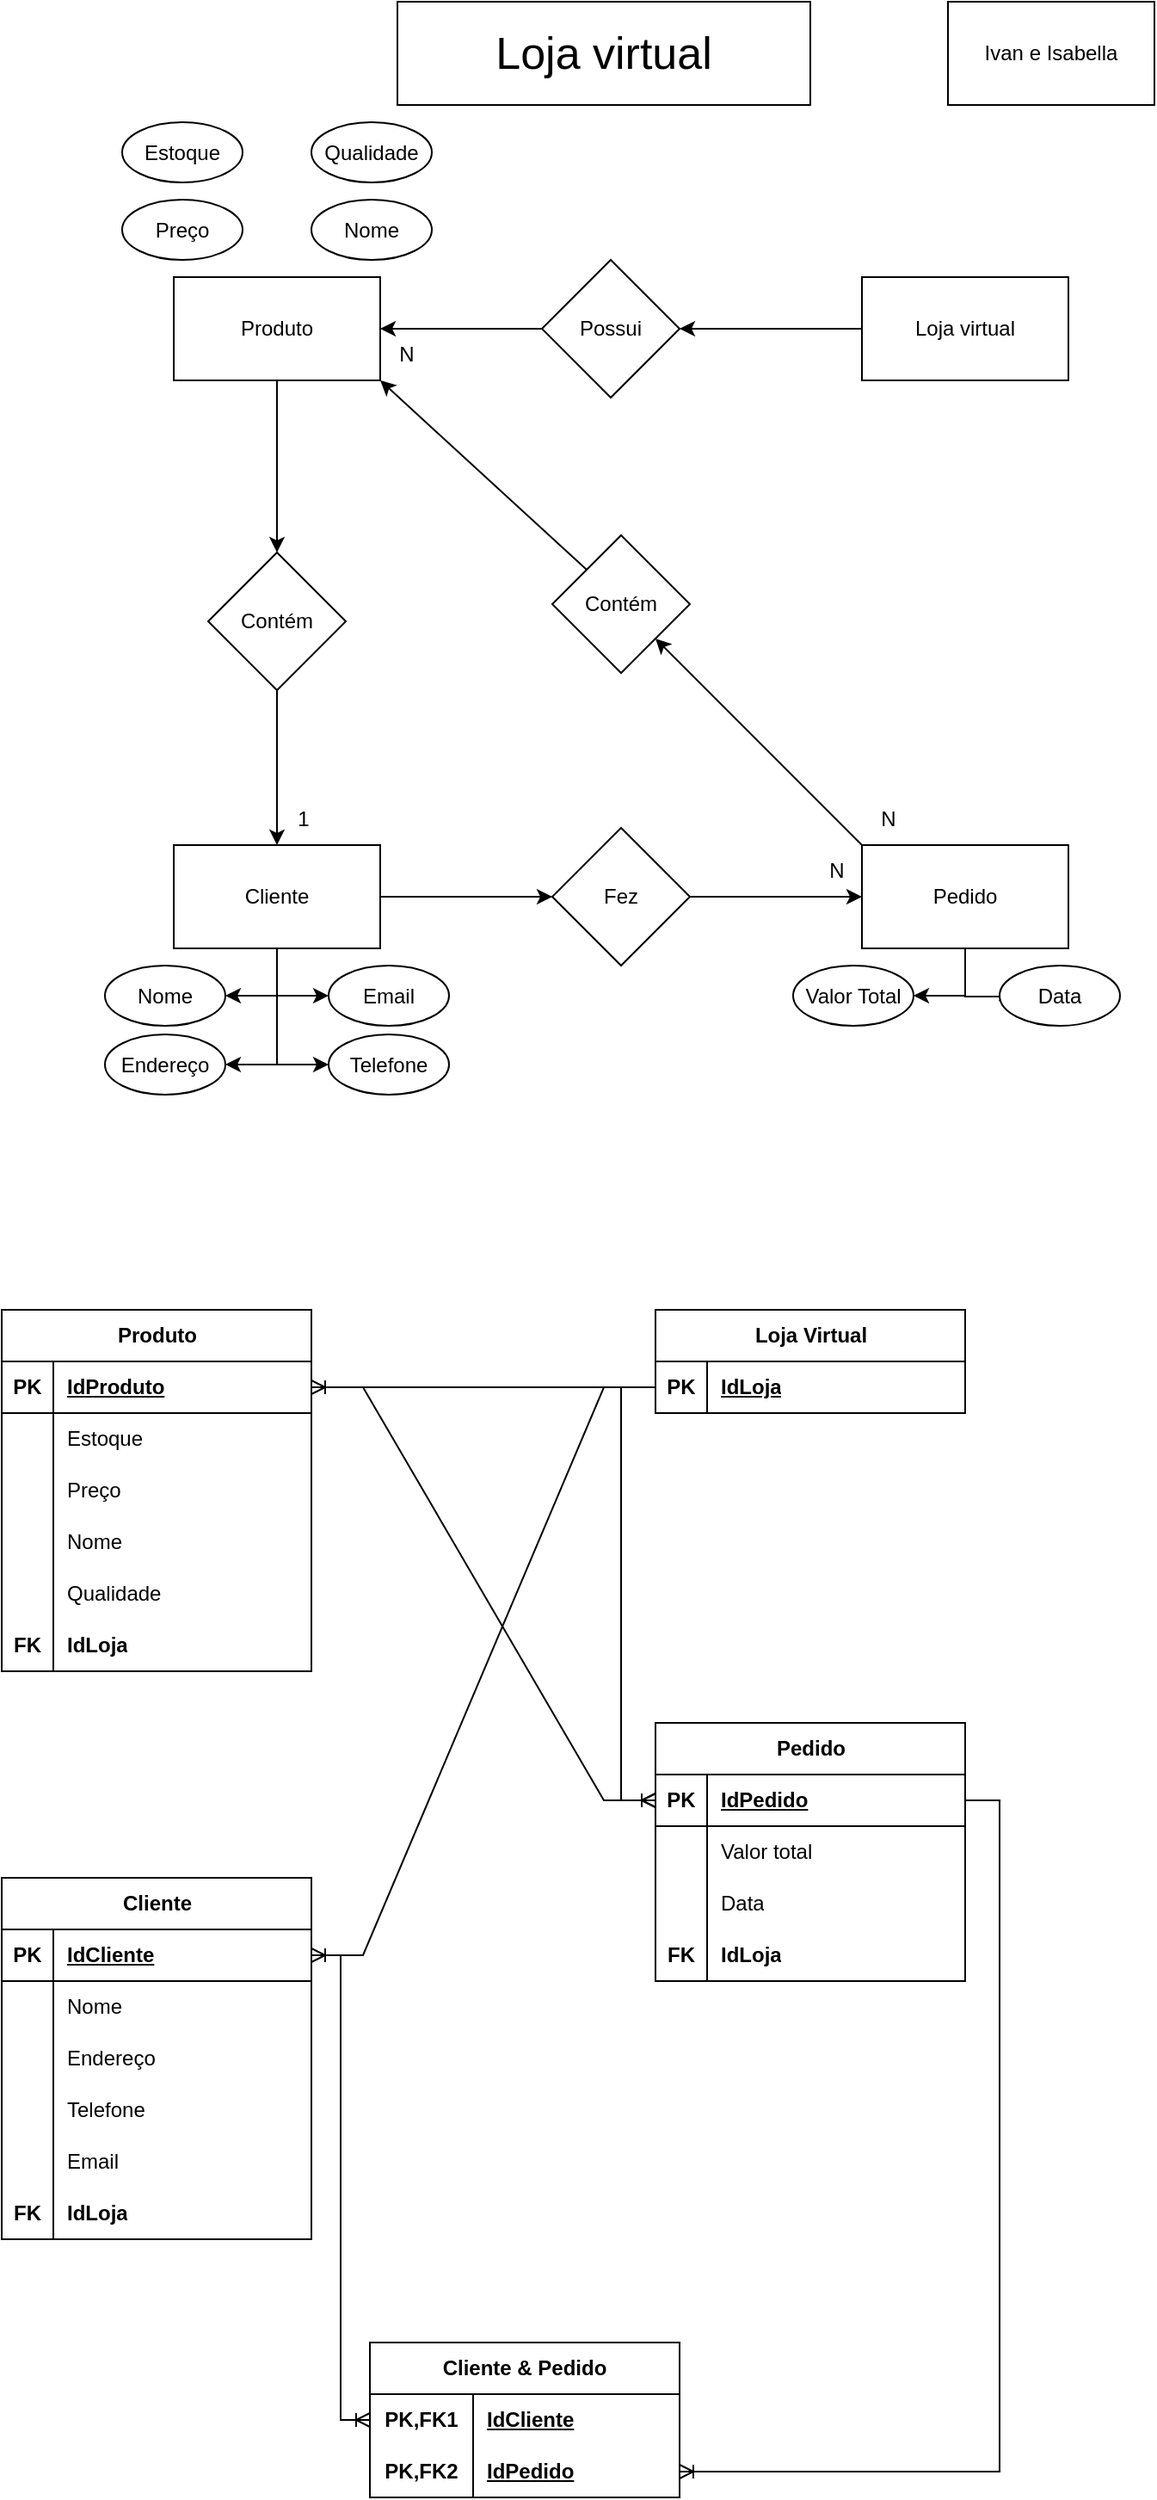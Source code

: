 <mxfile version="28.2.3">
  <diagram name="Página-1" id="80F1mjbRVfi6NtQHf9oh">
    <mxGraphModel grid="1" page="1" gridSize="10" guides="1" tooltips="1" connect="1" arrows="1" fold="1" pageScale="1" pageWidth="827" pageHeight="1169" math="0" shadow="0">
      <root>
        <mxCell id="0" />
        <mxCell id="1" parent="0" />
        <mxCell id="pJKNAjyX0Sz2Eu4VUAKs-16" value="&lt;font style=&quot;font-size: 26px;&quot;&gt;Loja virtual&lt;/font&gt;" style="rounded=0;whiteSpace=wrap;html=1;" vertex="1" parent="1">
          <mxGeometry x="290" width="240" height="60" as="geometry" />
        </mxCell>
        <mxCell id="pJKNAjyX0Sz2Eu4VUAKs-26" value="" style="edgeStyle=orthogonalEdgeStyle;rounded=0;orthogonalLoop=1;jettySize=auto;html=1;" edge="1" parent="1" source="pJKNAjyX0Sz2Eu4VUAKs-17" target="pJKNAjyX0Sz2Eu4VUAKs-25">
          <mxGeometry relative="1" as="geometry" />
        </mxCell>
        <mxCell id="pJKNAjyX0Sz2Eu4VUAKs-17" value="Produto" style="rounded=0;whiteSpace=wrap;html=1;" vertex="1" parent="1">
          <mxGeometry x="160" y="160" width="120" height="60" as="geometry" />
        </mxCell>
        <mxCell id="pJKNAjyX0Sz2Eu4VUAKs-22" value="" style="edgeStyle=orthogonalEdgeStyle;rounded=0;orthogonalLoop=1;jettySize=auto;html=1;" edge="1" parent="1" source="pJKNAjyX0Sz2Eu4VUAKs-21" target="pJKNAjyX0Sz2Eu4VUAKs-17">
          <mxGeometry relative="1" as="geometry" />
        </mxCell>
        <mxCell id="pJKNAjyX0Sz2Eu4VUAKs-21" value="Possui" style="rhombus;whiteSpace=wrap;html=1;" vertex="1" parent="1">
          <mxGeometry x="374" y="150" width="80" height="80" as="geometry" />
        </mxCell>
        <mxCell id="pJKNAjyX0Sz2Eu4VUAKs-24" value="" style="edgeStyle=orthogonalEdgeStyle;rounded=0;orthogonalLoop=1;jettySize=auto;html=1;" edge="1" parent="1" source="pJKNAjyX0Sz2Eu4VUAKs-23" target="pJKNAjyX0Sz2Eu4VUAKs-21">
          <mxGeometry relative="1" as="geometry" />
        </mxCell>
        <mxCell id="pJKNAjyX0Sz2Eu4VUAKs-23" value="Loja virtual" style="rounded=0;whiteSpace=wrap;html=1;" vertex="1" parent="1">
          <mxGeometry x="560" y="160" width="120" height="60" as="geometry" />
        </mxCell>
        <mxCell id="pJKNAjyX0Sz2Eu4VUAKs-28" value="" style="edgeStyle=orthogonalEdgeStyle;rounded=0;orthogonalLoop=1;jettySize=auto;html=1;" edge="1" parent="1" source="pJKNAjyX0Sz2Eu4VUAKs-25" target="pJKNAjyX0Sz2Eu4VUAKs-27">
          <mxGeometry relative="1" as="geometry" />
        </mxCell>
        <mxCell id="pJKNAjyX0Sz2Eu4VUAKs-25" value="Contém" style="rhombus;whiteSpace=wrap;html=1;rounded=0;" vertex="1" parent="1">
          <mxGeometry x="180" y="320" width="80" height="80" as="geometry" />
        </mxCell>
        <mxCell id="pJKNAjyX0Sz2Eu4VUAKs-30" value="" style="edgeStyle=orthogonalEdgeStyle;rounded=0;orthogonalLoop=1;jettySize=auto;html=1;" edge="1" parent="1" source="pJKNAjyX0Sz2Eu4VUAKs-27" target="pJKNAjyX0Sz2Eu4VUAKs-29">
          <mxGeometry relative="1" as="geometry" />
        </mxCell>
        <mxCell id="pJKNAjyX0Sz2Eu4VUAKs-43" style="edgeStyle=orthogonalEdgeStyle;rounded=0;orthogonalLoop=1;jettySize=auto;html=1;exitX=0.5;exitY=1;exitDx=0;exitDy=0;entryX=1;entryY=0.5;entryDx=0;entryDy=0;" edge="1" parent="1" source="pJKNAjyX0Sz2Eu4VUAKs-27" target="pJKNAjyX0Sz2Eu4VUAKs-37">
          <mxGeometry relative="1" as="geometry">
            <mxPoint x="219.857" y="590" as="targetPoint" />
          </mxGeometry>
        </mxCell>
        <mxCell id="pJKNAjyX0Sz2Eu4VUAKs-44" style="edgeStyle=orthogonalEdgeStyle;rounded=0;orthogonalLoop=1;jettySize=auto;html=1;exitX=0.5;exitY=1;exitDx=0;exitDy=0;entryX=0;entryY=0.5;entryDx=0;entryDy=0;" edge="1" parent="1" source="pJKNAjyX0Sz2Eu4VUAKs-27" target="pJKNAjyX0Sz2Eu4VUAKs-39">
          <mxGeometry relative="1" as="geometry" />
        </mxCell>
        <mxCell id="pJKNAjyX0Sz2Eu4VUAKs-45" style="edgeStyle=orthogonalEdgeStyle;rounded=0;orthogonalLoop=1;jettySize=auto;html=1;exitX=0.5;exitY=1;exitDx=0;exitDy=0;entryX=1;entryY=0.5;entryDx=0;entryDy=0;" edge="1" parent="1" source="pJKNAjyX0Sz2Eu4VUAKs-27" target="pJKNAjyX0Sz2Eu4VUAKs-38">
          <mxGeometry relative="1" as="geometry" />
        </mxCell>
        <mxCell id="pJKNAjyX0Sz2Eu4VUAKs-46" style="edgeStyle=orthogonalEdgeStyle;rounded=0;orthogonalLoop=1;jettySize=auto;html=1;exitX=0.5;exitY=1;exitDx=0;exitDy=0;entryX=0;entryY=0.5;entryDx=0;entryDy=0;" edge="1" parent="1" source="pJKNAjyX0Sz2Eu4VUAKs-27" target="pJKNAjyX0Sz2Eu4VUAKs-40">
          <mxGeometry relative="1" as="geometry" />
        </mxCell>
        <mxCell id="pJKNAjyX0Sz2Eu4VUAKs-27" value="Cliente" style="whiteSpace=wrap;html=1;rounded=0;" vertex="1" parent="1">
          <mxGeometry x="160" y="490" width="120" height="60" as="geometry" />
        </mxCell>
        <mxCell id="pJKNAjyX0Sz2Eu4VUAKs-32" value="" style="edgeStyle=orthogonalEdgeStyle;rounded=0;orthogonalLoop=1;jettySize=auto;html=1;" edge="1" parent="1" source="pJKNAjyX0Sz2Eu4VUAKs-29" target="pJKNAjyX0Sz2Eu4VUAKs-31">
          <mxGeometry relative="1" as="geometry" />
        </mxCell>
        <mxCell id="pJKNAjyX0Sz2Eu4VUAKs-29" value="Fez" style="rhombus;whiteSpace=wrap;html=1;rounded=0;" vertex="1" parent="1">
          <mxGeometry x="380" y="480" width="80" height="80" as="geometry" />
        </mxCell>
        <mxCell id="pJKNAjyX0Sz2Eu4VUAKs-54" style="edgeStyle=orthogonalEdgeStyle;rounded=0;orthogonalLoop=1;jettySize=auto;html=1;exitX=0.5;exitY=1;exitDx=0;exitDy=0;entryX=1;entryY=0.5;entryDx=0;entryDy=0;" edge="1" parent="1" source="pJKNAjyX0Sz2Eu4VUAKs-31" target="pJKNAjyX0Sz2Eu4VUAKs-53">
          <mxGeometry relative="1" as="geometry" />
        </mxCell>
        <mxCell id="pJKNAjyX0Sz2Eu4VUAKs-55" style="edgeStyle=orthogonalEdgeStyle;rounded=0;orthogonalLoop=1;jettySize=auto;html=1;exitX=0.5;exitY=1;exitDx=0;exitDy=0;entryX=-0.01;entryY=0.581;entryDx=0;entryDy=0;entryPerimeter=0;" edge="1" parent="1" source="pJKNAjyX0Sz2Eu4VUAKs-31" target="pJKNAjyX0Sz2Eu4VUAKs-52">
          <mxGeometry relative="1" as="geometry">
            <mxPoint x="620.2" y="590" as="targetPoint" />
            <Array as="points">
              <mxPoint x="620" y="578" />
              <mxPoint x="669" y="578" />
            </Array>
          </mxGeometry>
        </mxCell>
        <mxCell id="pJKNAjyX0Sz2Eu4VUAKs-31" value="Pedido" style="rounded=0;whiteSpace=wrap;html=1;" vertex="1" parent="1">
          <mxGeometry x="560" y="490" width="120" height="60" as="geometry" />
        </mxCell>
        <mxCell id="pJKNAjyX0Sz2Eu4VUAKs-33" value="Contém" style="rhombus;whiteSpace=wrap;html=1;" vertex="1" parent="1">
          <mxGeometry x="380" y="310" width="80" height="80" as="geometry" />
        </mxCell>
        <mxCell id="pJKNAjyX0Sz2Eu4VUAKs-35" value="" style="endArrow=classic;html=1;rounded=0;exitX=0;exitY=0;exitDx=0;exitDy=0;entryX=1;entryY=1;entryDx=0;entryDy=0;" edge="1" parent="1" source="pJKNAjyX0Sz2Eu4VUAKs-31" target="pJKNAjyX0Sz2Eu4VUAKs-33">
          <mxGeometry width="50" height="50" relative="1" as="geometry">
            <mxPoint x="620" y="460" as="sourcePoint" />
            <mxPoint x="560" y="400" as="targetPoint" />
            <Array as="points" />
          </mxGeometry>
        </mxCell>
        <mxCell id="pJKNAjyX0Sz2Eu4VUAKs-36" value="" style="endArrow=classic;html=1;rounded=0;exitX=0;exitY=0;exitDx=0;exitDy=0;entryX=1;entryY=1;entryDx=0;entryDy=0;" edge="1" parent="1" source="pJKNAjyX0Sz2Eu4VUAKs-33" target="pJKNAjyX0Sz2Eu4VUAKs-17">
          <mxGeometry width="50" height="50" relative="1" as="geometry">
            <mxPoint x="420" y="370" as="sourcePoint" />
            <mxPoint x="470" y="320" as="targetPoint" />
          </mxGeometry>
        </mxCell>
        <mxCell id="pJKNAjyX0Sz2Eu4VUAKs-37" value="Nome" style="ellipse;whiteSpace=wrap;html=1;" vertex="1" parent="1">
          <mxGeometry x="120" y="560" width="70" height="35" as="geometry" />
        </mxCell>
        <mxCell id="pJKNAjyX0Sz2Eu4VUAKs-38" value="Endereço" style="ellipse;whiteSpace=wrap;html=1;" vertex="1" parent="1">
          <mxGeometry x="120" y="600" width="70" height="35" as="geometry" />
        </mxCell>
        <mxCell id="pJKNAjyX0Sz2Eu4VUAKs-39" value="Email" style="ellipse;whiteSpace=wrap;html=1;" vertex="1" parent="1">
          <mxGeometry x="250" y="560" width="70" height="35" as="geometry" />
        </mxCell>
        <mxCell id="pJKNAjyX0Sz2Eu4VUAKs-40" value="Telefone" style="ellipse;whiteSpace=wrap;html=1;" vertex="1" parent="1">
          <mxGeometry x="250" y="600" width="70" height="35" as="geometry" />
        </mxCell>
        <mxCell id="pJKNAjyX0Sz2Eu4VUAKs-47" value="Preço" style="ellipse;whiteSpace=wrap;html=1;" vertex="1" parent="1">
          <mxGeometry x="130" y="115" width="70" height="35" as="geometry" />
        </mxCell>
        <mxCell id="pJKNAjyX0Sz2Eu4VUAKs-48" value="Estoque" style="ellipse;whiteSpace=wrap;html=1;" vertex="1" parent="1">
          <mxGeometry x="130" y="70" width="70" height="35" as="geometry" />
        </mxCell>
        <mxCell id="pJKNAjyX0Sz2Eu4VUAKs-49" value="Nome" style="ellipse;whiteSpace=wrap;html=1;" vertex="1" parent="1">
          <mxGeometry x="240" y="115" width="70" height="35" as="geometry" />
        </mxCell>
        <mxCell id="pJKNAjyX0Sz2Eu4VUAKs-50" value="Qualidade" style="ellipse;whiteSpace=wrap;html=1;" vertex="1" parent="1">
          <mxGeometry x="240" y="70" width="70" height="35" as="geometry" />
        </mxCell>
        <mxCell id="pJKNAjyX0Sz2Eu4VUAKs-52" value="Data" style="ellipse;whiteSpace=wrap;html=1;" vertex="1" parent="1">
          <mxGeometry x="640" y="560" width="70" height="35" as="geometry" />
        </mxCell>
        <mxCell id="pJKNAjyX0Sz2Eu4VUAKs-53" value="Valor Total" style="ellipse;whiteSpace=wrap;html=1;" vertex="1" parent="1">
          <mxGeometry x="520" y="560" width="70" height="35" as="geometry" />
        </mxCell>
        <mxCell id="pJKNAjyX0Sz2Eu4VUAKs-56" value="N" style="text;html=1;align=center;verticalAlign=middle;resizable=0;points=[];autosize=1;strokeColor=none;fillColor=none;" vertex="1" parent="1">
          <mxGeometry x="280" y="190" width="30" height="30" as="geometry" />
        </mxCell>
        <mxCell id="pJKNAjyX0Sz2Eu4VUAKs-57" value="1" style="text;html=1;align=center;verticalAlign=middle;resizable=0;points=[];autosize=1;strokeColor=none;fillColor=none;" vertex="1" parent="1">
          <mxGeometry x="220" y="460" width="30" height="30" as="geometry" />
        </mxCell>
        <mxCell id="pJKNAjyX0Sz2Eu4VUAKs-60" value="N" style="text;html=1;align=center;verticalAlign=middle;resizable=0;points=[];autosize=1;strokeColor=none;fillColor=none;" vertex="1" parent="1">
          <mxGeometry x="530" y="490" width="30" height="30" as="geometry" />
        </mxCell>
        <mxCell id="pJKNAjyX0Sz2Eu4VUAKs-62" value="N" style="text;html=1;align=center;verticalAlign=middle;resizable=0;points=[];autosize=1;strokeColor=none;fillColor=none;" vertex="1" parent="1">
          <mxGeometry x="560" y="460" width="30" height="30" as="geometry" />
        </mxCell>
        <mxCell id="OeA_8Sbt8u0UKpg7sjcB-1" value="Loja Virtual" style="shape=table;startSize=30;container=1;collapsible=1;childLayout=tableLayout;fixedRows=1;rowLines=0;fontStyle=1;align=center;resizeLast=1;html=1;" vertex="1" parent="1">
          <mxGeometry x="440" y="760" width="180" height="60" as="geometry" />
        </mxCell>
        <mxCell id="OeA_8Sbt8u0UKpg7sjcB-2" value="" style="shape=tableRow;horizontal=0;startSize=0;swimlaneHead=0;swimlaneBody=0;fillColor=none;collapsible=0;dropTarget=0;points=[[0,0.5],[1,0.5]];portConstraint=eastwest;top=0;left=0;right=0;bottom=1;" vertex="1" parent="OeA_8Sbt8u0UKpg7sjcB-1">
          <mxGeometry y="30" width="180" height="30" as="geometry" />
        </mxCell>
        <mxCell id="OeA_8Sbt8u0UKpg7sjcB-3" value="PK" style="shape=partialRectangle;connectable=0;fillColor=none;top=0;left=0;bottom=0;right=0;fontStyle=1;overflow=hidden;whiteSpace=wrap;html=1;" vertex="1" parent="OeA_8Sbt8u0UKpg7sjcB-2">
          <mxGeometry width="30" height="30" as="geometry">
            <mxRectangle width="30" height="30" as="alternateBounds" />
          </mxGeometry>
        </mxCell>
        <mxCell id="OeA_8Sbt8u0UKpg7sjcB-4" value="IdLoja" style="shape=partialRectangle;connectable=0;fillColor=none;top=0;left=0;bottom=0;right=0;align=left;spacingLeft=6;fontStyle=5;overflow=hidden;whiteSpace=wrap;html=1;" vertex="1" parent="OeA_8Sbt8u0UKpg7sjcB-2">
          <mxGeometry x="30" width="150" height="30" as="geometry">
            <mxRectangle width="150" height="30" as="alternateBounds" />
          </mxGeometry>
        </mxCell>
        <mxCell id="OeA_8Sbt8u0UKpg7sjcB-14" value="Produto" style="shape=table;startSize=30;container=1;collapsible=1;childLayout=tableLayout;fixedRows=1;rowLines=0;fontStyle=1;align=center;resizeLast=1;html=1;" vertex="1" parent="1">
          <mxGeometry x="60" y="760" width="180" height="210" as="geometry" />
        </mxCell>
        <mxCell id="OeA_8Sbt8u0UKpg7sjcB-15" value="" style="shape=tableRow;horizontal=0;startSize=0;swimlaneHead=0;swimlaneBody=0;fillColor=none;collapsible=0;dropTarget=0;points=[[0,0.5],[1,0.5]];portConstraint=eastwest;top=0;left=0;right=0;bottom=1;" vertex="1" parent="OeA_8Sbt8u0UKpg7sjcB-14">
          <mxGeometry y="30" width="180" height="30" as="geometry" />
        </mxCell>
        <mxCell id="OeA_8Sbt8u0UKpg7sjcB-16" value="PK" style="shape=partialRectangle;connectable=0;fillColor=none;top=0;left=0;bottom=0;right=0;fontStyle=1;overflow=hidden;whiteSpace=wrap;html=1;" vertex="1" parent="OeA_8Sbt8u0UKpg7sjcB-15">
          <mxGeometry width="30" height="30" as="geometry">
            <mxRectangle width="30" height="30" as="alternateBounds" />
          </mxGeometry>
        </mxCell>
        <mxCell id="OeA_8Sbt8u0UKpg7sjcB-17" value="IdProduto" style="shape=partialRectangle;connectable=0;fillColor=none;top=0;left=0;bottom=0;right=0;align=left;spacingLeft=6;fontStyle=5;overflow=hidden;whiteSpace=wrap;html=1;" vertex="1" parent="OeA_8Sbt8u0UKpg7sjcB-15">
          <mxGeometry x="30" width="150" height="30" as="geometry">
            <mxRectangle width="150" height="30" as="alternateBounds" />
          </mxGeometry>
        </mxCell>
        <mxCell id="OeA_8Sbt8u0UKpg7sjcB-18" value="" style="shape=tableRow;horizontal=0;startSize=0;swimlaneHead=0;swimlaneBody=0;fillColor=none;collapsible=0;dropTarget=0;points=[[0,0.5],[1,0.5]];portConstraint=eastwest;top=0;left=0;right=0;bottom=0;" vertex="1" parent="OeA_8Sbt8u0UKpg7sjcB-14">
          <mxGeometry y="60" width="180" height="30" as="geometry" />
        </mxCell>
        <mxCell id="OeA_8Sbt8u0UKpg7sjcB-19" value="" style="shape=partialRectangle;connectable=0;fillColor=none;top=0;left=0;bottom=0;right=0;editable=1;overflow=hidden;whiteSpace=wrap;html=1;" vertex="1" parent="OeA_8Sbt8u0UKpg7sjcB-18">
          <mxGeometry width="30" height="30" as="geometry">
            <mxRectangle width="30" height="30" as="alternateBounds" />
          </mxGeometry>
        </mxCell>
        <mxCell id="OeA_8Sbt8u0UKpg7sjcB-20" value="Estoque" style="shape=partialRectangle;connectable=0;fillColor=none;top=0;left=0;bottom=0;right=0;align=left;spacingLeft=6;overflow=hidden;whiteSpace=wrap;html=1;" vertex="1" parent="OeA_8Sbt8u0UKpg7sjcB-18">
          <mxGeometry x="30" width="150" height="30" as="geometry">
            <mxRectangle width="150" height="30" as="alternateBounds" />
          </mxGeometry>
        </mxCell>
        <mxCell id="OeA_8Sbt8u0UKpg7sjcB-21" value="" style="shape=tableRow;horizontal=0;startSize=0;swimlaneHead=0;swimlaneBody=0;fillColor=none;collapsible=0;dropTarget=0;points=[[0,0.5],[1,0.5]];portConstraint=eastwest;top=0;left=0;right=0;bottom=0;" vertex="1" parent="OeA_8Sbt8u0UKpg7sjcB-14">
          <mxGeometry y="90" width="180" height="30" as="geometry" />
        </mxCell>
        <mxCell id="OeA_8Sbt8u0UKpg7sjcB-22" value="" style="shape=partialRectangle;connectable=0;fillColor=none;top=0;left=0;bottom=0;right=0;editable=1;overflow=hidden;whiteSpace=wrap;html=1;" vertex="1" parent="OeA_8Sbt8u0UKpg7sjcB-21">
          <mxGeometry width="30" height="30" as="geometry">
            <mxRectangle width="30" height="30" as="alternateBounds" />
          </mxGeometry>
        </mxCell>
        <mxCell id="OeA_8Sbt8u0UKpg7sjcB-23" value="Preço" style="shape=partialRectangle;connectable=0;fillColor=none;top=0;left=0;bottom=0;right=0;align=left;spacingLeft=6;overflow=hidden;whiteSpace=wrap;html=1;" vertex="1" parent="OeA_8Sbt8u0UKpg7sjcB-21">
          <mxGeometry x="30" width="150" height="30" as="geometry">
            <mxRectangle width="150" height="30" as="alternateBounds" />
          </mxGeometry>
        </mxCell>
        <mxCell id="OeA_8Sbt8u0UKpg7sjcB-24" value="" style="shape=tableRow;horizontal=0;startSize=0;swimlaneHead=0;swimlaneBody=0;fillColor=none;collapsible=0;dropTarget=0;points=[[0,0.5],[1,0.5]];portConstraint=eastwest;top=0;left=0;right=0;bottom=0;" vertex="1" parent="OeA_8Sbt8u0UKpg7sjcB-14">
          <mxGeometry y="120" width="180" height="30" as="geometry" />
        </mxCell>
        <mxCell id="OeA_8Sbt8u0UKpg7sjcB-25" value="" style="shape=partialRectangle;connectable=0;fillColor=none;top=0;left=0;bottom=0;right=0;editable=1;overflow=hidden;whiteSpace=wrap;html=1;" vertex="1" parent="OeA_8Sbt8u0UKpg7sjcB-24">
          <mxGeometry width="30" height="30" as="geometry">
            <mxRectangle width="30" height="30" as="alternateBounds" />
          </mxGeometry>
        </mxCell>
        <mxCell id="OeA_8Sbt8u0UKpg7sjcB-26" value="Nome" style="shape=partialRectangle;connectable=0;fillColor=none;top=0;left=0;bottom=0;right=0;align=left;spacingLeft=6;overflow=hidden;whiteSpace=wrap;html=1;" vertex="1" parent="OeA_8Sbt8u0UKpg7sjcB-24">
          <mxGeometry x="30" width="150" height="30" as="geometry">
            <mxRectangle width="150" height="30" as="alternateBounds" />
          </mxGeometry>
        </mxCell>
        <mxCell id="OeA_8Sbt8u0UKpg7sjcB-27" value="" style="shape=tableRow;horizontal=0;startSize=0;swimlaneHead=0;swimlaneBody=0;fillColor=none;collapsible=0;dropTarget=0;points=[[0,0.5],[1,0.5]];portConstraint=eastwest;top=0;left=0;right=0;bottom=0;" vertex="1" parent="OeA_8Sbt8u0UKpg7sjcB-14">
          <mxGeometry y="150" width="180" height="30" as="geometry" />
        </mxCell>
        <mxCell id="OeA_8Sbt8u0UKpg7sjcB-28" value="" style="shape=partialRectangle;connectable=0;fillColor=none;top=0;left=0;bottom=0;right=0;editable=1;overflow=hidden;whiteSpace=wrap;html=1;" vertex="1" parent="OeA_8Sbt8u0UKpg7sjcB-27">
          <mxGeometry width="30" height="30" as="geometry">
            <mxRectangle width="30" height="30" as="alternateBounds" />
          </mxGeometry>
        </mxCell>
        <mxCell id="OeA_8Sbt8u0UKpg7sjcB-29" value="Qualidade" style="shape=partialRectangle;connectable=0;fillColor=none;top=0;left=0;bottom=0;right=0;align=left;spacingLeft=6;overflow=hidden;whiteSpace=wrap;html=1;" vertex="1" parent="OeA_8Sbt8u0UKpg7sjcB-27">
          <mxGeometry x="30" width="150" height="30" as="geometry">
            <mxRectangle width="150" height="30" as="alternateBounds" />
          </mxGeometry>
        </mxCell>
        <mxCell id="OeA_8Sbt8u0UKpg7sjcB-30" value="" style="shape=tableRow;horizontal=0;startSize=0;swimlaneHead=0;swimlaneBody=0;fillColor=none;collapsible=0;dropTarget=0;points=[[0,0.5],[1,0.5]];portConstraint=eastwest;top=0;left=0;right=0;bottom=0;" vertex="1" parent="OeA_8Sbt8u0UKpg7sjcB-14">
          <mxGeometry y="180" width="180" height="30" as="geometry" />
        </mxCell>
        <mxCell id="OeA_8Sbt8u0UKpg7sjcB-31" value="&lt;b&gt;FK&lt;/b&gt;" style="shape=partialRectangle;connectable=0;fillColor=none;top=0;left=0;bottom=0;right=0;editable=1;overflow=hidden;whiteSpace=wrap;html=1;" vertex="1" parent="OeA_8Sbt8u0UKpg7sjcB-30">
          <mxGeometry width="30" height="30" as="geometry">
            <mxRectangle width="30" height="30" as="alternateBounds" />
          </mxGeometry>
        </mxCell>
        <mxCell id="OeA_8Sbt8u0UKpg7sjcB-32" value="&lt;b&gt;IdLoja&lt;/b&gt;" style="shape=partialRectangle;connectable=0;fillColor=none;top=0;left=0;bottom=0;right=0;align=left;spacingLeft=6;overflow=hidden;whiteSpace=wrap;html=1;" vertex="1" parent="OeA_8Sbt8u0UKpg7sjcB-30">
          <mxGeometry x="30" width="150" height="30" as="geometry">
            <mxRectangle width="150" height="30" as="alternateBounds" />
          </mxGeometry>
        </mxCell>
        <mxCell id="OeA_8Sbt8u0UKpg7sjcB-33" value="Cliente" style="shape=table;startSize=30;container=1;collapsible=1;childLayout=tableLayout;fixedRows=1;rowLines=0;fontStyle=1;align=center;resizeLast=1;html=1;" vertex="1" parent="1">
          <mxGeometry x="60" y="1090" width="180" height="210" as="geometry" />
        </mxCell>
        <mxCell id="OeA_8Sbt8u0UKpg7sjcB-34" value="" style="shape=tableRow;horizontal=0;startSize=0;swimlaneHead=0;swimlaneBody=0;fillColor=none;collapsible=0;dropTarget=0;points=[[0,0.5],[1,0.5]];portConstraint=eastwest;top=0;left=0;right=0;bottom=1;" vertex="1" parent="OeA_8Sbt8u0UKpg7sjcB-33">
          <mxGeometry y="30" width="180" height="30" as="geometry" />
        </mxCell>
        <mxCell id="OeA_8Sbt8u0UKpg7sjcB-35" value="PK" style="shape=partialRectangle;connectable=0;fillColor=none;top=0;left=0;bottom=0;right=0;fontStyle=1;overflow=hidden;whiteSpace=wrap;html=1;" vertex="1" parent="OeA_8Sbt8u0UKpg7sjcB-34">
          <mxGeometry width="30" height="30" as="geometry">
            <mxRectangle width="30" height="30" as="alternateBounds" />
          </mxGeometry>
        </mxCell>
        <mxCell id="OeA_8Sbt8u0UKpg7sjcB-36" value="IdCliente" style="shape=partialRectangle;connectable=0;fillColor=none;top=0;left=0;bottom=0;right=0;align=left;spacingLeft=6;fontStyle=5;overflow=hidden;whiteSpace=wrap;html=1;" vertex="1" parent="OeA_8Sbt8u0UKpg7sjcB-34">
          <mxGeometry x="30" width="150" height="30" as="geometry">
            <mxRectangle width="150" height="30" as="alternateBounds" />
          </mxGeometry>
        </mxCell>
        <mxCell id="OeA_8Sbt8u0UKpg7sjcB-37" value="" style="shape=tableRow;horizontal=0;startSize=0;swimlaneHead=0;swimlaneBody=0;fillColor=none;collapsible=0;dropTarget=0;points=[[0,0.5],[1,0.5]];portConstraint=eastwest;top=0;left=0;right=0;bottom=0;" vertex="1" parent="OeA_8Sbt8u0UKpg7sjcB-33">
          <mxGeometry y="60" width="180" height="30" as="geometry" />
        </mxCell>
        <mxCell id="OeA_8Sbt8u0UKpg7sjcB-38" value="" style="shape=partialRectangle;connectable=0;fillColor=none;top=0;left=0;bottom=0;right=0;editable=1;overflow=hidden;whiteSpace=wrap;html=1;" vertex="1" parent="OeA_8Sbt8u0UKpg7sjcB-37">
          <mxGeometry width="30" height="30" as="geometry">
            <mxRectangle width="30" height="30" as="alternateBounds" />
          </mxGeometry>
        </mxCell>
        <mxCell id="OeA_8Sbt8u0UKpg7sjcB-39" value="Nome" style="shape=partialRectangle;connectable=0;fillColor=none;top=0;left=0;bottom=0;right=0;align=left;spacingLeft=6;overflow=hidden;whiteSpace=wrap;html=1;" vertex="1" parent="OeA_8Sbt8u0UKpg7sjcB-37">
          <mxGeometry x="30" width="150" height="30" as="geometry">
            <mxRectangle width="150" height="30" as="alternateBounds" />
          </mxGeometry>
        </mxCell>
        <mxCell id="OeA_8Sbt8u0UKpg7sjcB-40" value="" style="shape=tableRow;horizontal=0;startSize=0;swimlaneHead=0;swimlaneBody=0;fillColor=none;collapsible=0;dropTarget=0;points=[[0,0.5],[1,0.5]];portConstraint=eastwest;top=0;left=0;right=0;bottom=0;" vertex="1" parent="OeA_8Sbt8u0UKpg7sjcB-33">
          <mxGeometry y="90" width="180" height="30" as="geometry" />
        </mxCell>
        <mxCell id="OeA_8Sbt8u0UKpg7sjcB-41" value="" style="shape=partialRectangle;connectable=0;fillColor=none;top=0;left=0;bottom=0;right=0;editable=1;overflow=hidden;whiteSpace=wrap;html=1;" vertex="1" parent="OeA_8Sbt8u0UKpg7sjcB-40">
          <mxGeometry width="30" height="30" as="geometry">
            <mxRectangle width="30" height="30" as="alternateBounds" />
          </mxGeometry>
        </mxCell>
        <mxCell id="OeA_8Sbt8u0UKpg7sjcB-42" value="Endereço" style="shape=partialRectangle;connectable=0;fillColor=none;top=0;left=0;bottom=0;right=0;align=left;spacingLeft=6;overflow=hidden;whiteSpace=wrap;html=1;" vertex="1" parent="OeA_8Sbt8u0UKpg7sjcB-40">
          <mxGeometry x="30" width="150" height="30" as="geometry">
            <mxRectangle width="150" height="30" as="alternateBounds" />
          </mxGeometry>
        </mxCell>
        <mxCell id="OeA_8Sbt8u0UKpg7sjcB-43" value="" style="shape=tableRow;horizontal=0;startSize=0;swimlaneHead=0;swimlaneBody=0;fillColor=none;collapsible=0;dropTarget=0;points=[[0,0.5],[1,0.5]];portConstraint=eastwest;top=0;left=0;right=0;bottom=0;" vertex="1" parent="OeA_8Sbt8u0UKpg7sjcB-33">
          <mxGeometry y="120" width="180" height="30" as="geometry" />
        </mxCell>
        <mxCell id="OeA_8Sbt8u0UKpg7sjcB-44" value="" style="shape=partialRectangle;connectable=0;fillColor=none;top=0;left=0;bottom=0;right=0;editable=1;overflow=hidden;whiteSpace=wrap;html=1;" vertex="1" parent="OeA_8Sbt8u0UKpg7sjcB-43">
          <mxGeometry width="30" height="30" as="geometry">
            <mxRectangle width="30" height="30" as="alternateBounds" />
          </mxGeometry>
        </mxCell>
        <mxCell id="OeA_8Sbt8u0UKpg7sjcB-45" value="Telefone" style="shape=partialRectangle;connectable=0;fillColor=none;top=0;left=0;bottom=0;right=0;align=left;spacingLeft=6;overflow=hidden;whiteSpace=wrap;html=1;" vertex="1" parent="OeA_8Sbt8u0UKpg7sjcB-43">
          <mxGeometry x="30" width="150" height="30" as="geometry">
            <mxRectangle width="150" height="30" as="alternateBounds" />
          </mxGeometry>
        </mxCell>
        <mxCell id="OeA_8Sbt8u0UKpg7sjcB-46" value="" style="shape=tableRow;horizontal=0;startSize=0;swimlaneHead=0;swimlaneBody=0;fillColor=none;collapsible=0;dropTarget=0;points=[[0,0.5],[1,0.5]];portConstraint=eastwest;top=0;left=0;right=0;bottom=0;" vertex="1" parent="OeA_8Sbt8u0UKpg7sjcB-33">
          <mxGeometry y="150" width="180" height="30" as="geometry" />
        </mxCell>
        <mxCell id="OeA_8Sbt8u0UKpg7sjcB-47" value="" style="shape=partialRectangle;connectable=0;fillColor=none;top=0;left=0;bottom=0;right=0;editable=1;overflow=hidden;whiteSpace=wrap;html=1;" vertex="1" parent="OeA_8Sbt8u0UKpg7sjcB-46">
          <mxGeometry width="30" height="30" as="geometry">
            <mxRectangle width="30" height="30" as="alternateBounds" />
          </mxGeometry>
        </mxCell>
        <mxCell id="OeA_8Sbt8u0UKpg7sjcB-48" value="Email" style="shape=partialRectangle;connectable=0;fillColor=none;top=0;left=0;bottom=0;right=0;align=left;spacingLeft=6;overflow=hidden;whiteSpace=wrap;html=1;" vertex="1" parent="OeA_8Sbt8u0UKpg7sjcB-46">
          <mxGeometry x="30" width="150" height="30" as="geometry">
            <mxRectangle width="150" height="30" as="alternateBounds" />
          </mxGeometry>
        </mxCell>
        <mxCell id="OeA_8Sbt8u0UKpg7sjcB-49" value="" style="shape=tableRow;horizontal=0;startSize=0;swimlaneHead=0;swimlaneBody=0;fillColor=none;collapsible=0;dropTarget=0;points=[[0,0.5],[1,0.5]];portConstraint=eastwest;top=0;left=0;right=0;bottom=0;" vertex="1" parent="OeA_8Sbt8u0UKpg7sjcB-33">
          <mxGeometry y="180" width="180" height="30" as="geometry" />
        </mxCell>
        <mxCell id="OeA_8Sbt8u0UKpg7sjcB-50" value="&lt;b&gt;FK&lt;/b&gt;" style="shape=partialRectangle;connectable=0;fillColor=none;top=0;left=0;bottom=0;right=0;editable=1;overflow=hidden;whiteSpace=wrap;html=1;" vertex="1" parent="OeA_8Sbt8u0UKpg7sjcB-49">
          <mxGeometry width="30" height="30" as="geometry">
            <mxRectangle width="30" height="30" as="alternateBounds" />
          </mxGeometry>
        </mxCell>
        <mxCell id="OeA_8Sbt8u0UKpg7sjcB-51" value="&lt;b&gt;IdLoja&lt;/b&gt;" style="shape=partialRectangle;connectable=0;fillColor=none;top=0;left=0;bottom=0;right=0;align=left;spacingLeft=6;overflow=hidden;whiteSpace=wrap;html=1;" vertex="1" parent="OeA_8Sbt8u0UKpg7sjcB-49">
          <mxGeometry x="30" width="150" height="30" as="geometry">
            <mxRectangle width="150" height="30" as="alternateBounds" />
          </mxGeometry>
        </mxCell>
        <mxCell id="OeA_8Sbt8u0UKpg7sjcB-65" value="Pedido" style="shape=table;startSize=30;container=1;collapsible=1;childLayout=tableLayout;fixedRows=1;rowLines=0;fontStyle=1;align=center;resizeLast=1;html=1;" vertex="1" parent="1">
          <mxGeometry x="440" y="1000" width="180" height="150" as="geometry" />
        </mxCell>
        <mxCell id="OeA_8Sbt8u0UKpg7sjcB-66" value="" style="shape=tableRow;horizontal=0;startSize=0;swimlaneHead=0;swimlaneBody=0;fillColor=none;collapsible=0;dropTarget=0;points=[[0,0.5],[1,0.5]];portConstraint=eastwest;top=0;left=0;right=0;bottom=1;" vertex="1" parent="OeA_8Sbt8u0UKpg7sjcB-65">
          <mxGeometry y="30" width="180" height="30" as="geometry" />
        </mxCell>
        <mxCell id="OeA_8Sbt8u0UKpg7sjcB-67" value="PK" style="shape=partialRectangle;connectable=0;fillColor=none;top=0;left=0;bottom=0;right=0;fontStyle=1;overflow=hidden;whiteSpace=wrap;html=1;" vertex="1" parent="OeA_8Sbt8u0UKpg7sjcB-66">
          <mxGeometry width="30" height="30" as="geometry">
            <mxRectangle width="30" height="30" as="alternateBounds" />
          </mxGeometry>
        </mxCell>
        <mxCell id="OeA_8Sbt8u0UKpg7sjcB-68" value="IdPedido" style="shape=partialRectangle;connectable=0;fillColor=none;top=0;left=0;bottom=0;right=0;align=left;spacingLeft=6;fontStyle=5;overflow=hidden;whiteSpace=wrap;html=1;" vertex="1" parent="OeA_8Sbt8u0UKpg7sjcB-66">
          <mxGeometry x="30" width="150" height="30" as="geometry">
            <mxRectangle width="150" height="30" as="alternateBounds" />
          </mxGeometry>
        </mxCell>
        <mxCell id="OeA_8Sbt8u0UKpg7sjcB-69" value="" style="shape=tableRow;horizontal=0;startSize=0;swimlaneHead=0;swimlaneBody=0;fillColor=none;collapsible=0;dropTarget=0;points=[[0,0.5],[1,0.5]];portConstraint=eastwest;top=0;left=0;right=0;bottom=0;" vertex="1" parent="OeA_8Sbt8u0UKpg7sjcB-65">
          <mxGeometry y="60" width="180" height="30" as="geometry" />
        </mxCell>
        <mxCell id="OeA_8Sbt8u0UKpg7sjcB-70" value="" style="shape=partialRectangle;connectable=0;fillColor=none;top=0;left=0;bottom=0;right=0;editable=1;overflow=hidden;whiteSpace=wrap;html=1;" vertex="1" parent="OeA_8Sbt8u0UKpg7sjcB-69">
          <mxGeometry width="30" height="30" as="geometry">
            <mxRectangle width="30" height="30" as="alternateBounds" />
          </mxGeometry>
        </mxCell>
        <mxCell id="OeA_8Sbt8u0UKpg7sjcB-71" value="Valor total" style="shape=partialRectangle;connectable=0;fillColor=none;top=0;left=0;bottom=0;right=0;align=left;spacingLeft=6;overflow=hidden;whiteSpace=wrap;html=1;" vertex="1" parent="OeA_8Sbt8u0UKpg7sjcB-69">
          <mxGeometry x="30" width="150" height="30" as="geometry">
            <mxRectangle width="150" height="30" as="alternateBounds" />
          </mxGeometry>
        </mxCell>
        <mxCell id="OeA_8Sbt8u0UKpg7sjcB-72" value="" style="shape=tableRow;horizontal=0;startSize=0;swimlaneHead=0;swimlaneBody=0;fillColor=none;collapsible=0;dropTarget=0;points=[[0,0.5],[1,0.5]];portConstraint=eastwest;top=0;left=0;right=0;bottom=0;" vertex="1" parent="OeA_8Sbt8u0UKpg7sjcB-65">
          <mxGeometry y="90" width="180" height="30" as="geometry" />
        </mxCell>
        <mxCell id="OeA_8Sbt8u0UKpg7sjcB-73" value="" style="shape=partialRectangle;connectable=0;fillColor=none;top=0;left=0;bottom=0;right=0;editable=1;overflow=hidden;whiteSpace=wrap;html=1;" vertex="1" parent="OeA_8Sbt8u0UKpg7sjcB-72">
          <mxGeometry width="30" height="30" as="geometry">
            <mxRectangle width="30" height="30" as="alternateBounds" />
          </mxGeometry>
        </mxCell>
        <mxCell id="OeA_8Sbt8u0UKpg7sjcB-74" value="Data" style="shape=partialRectangle;connectable=0;fillColor=none;top=0;left=0;bottom=0;right=0;align=left;spacingLeft=6;overflow=hidden;whiteSpace=wrap;html=1;" vertex="1" parent="OeA_8Sbt8u0UKpg7sjcB-72">
          <mxGeometry x="30" width="150" height="30" as="geometry">
            <mxRectangle width="150" height="30" as="alternateBounds" />
          </mxGeometry>
        </mxCell>
        <mxCell id="OeA_8Sbt8u0UKpg7sjcB-78" value="" style="shape=tableRow;horizontal=0;startSize=0;swimlaneHead=0;swimlaneBody=0;fillColor=none;collapsible=0;dropTarget=0;points=[[0,0.5],[1,0.5]];portConstraint=eastwest;top=0;left=0;right=0;bottom=0;" vertex="1" parent="OeA_8Sbt8u0UKpg7sjcB-65">
          <mxGeometry y="120" width="180" height="30" as="geometry" />
        </mxCell>
        <mxCell id="OeA_8Sbt8u0UKpg7sjcB-79" value="&lt;b&gt;FK&lt;/b&gt;" style="shape=partialRectangle;connectable=0;fillColor=none;top=0;left=0;bottom=0;right=0;editable=1;overflow=hidden;whiteSpace=wrap;html=1;" vertex="1" parent="OeA_8Sbt8u0UKpg7sjcB-78">
          <mxGeometry width="30" height="30" as="geometry">
            <mxRectangle width="30" height="30" as="alternateBounds" />
          </mxGeometry>
        </mxCell>
        <mxCell id="OeA_8Sbt8u0UKpg7sjcB-80" value="&lt;b&gt;IdLoja&lt;/b&gt;" style="shape=partialRectangle;connectable=0;fillColor=none;top=0;left=0;bottom=0;right=0;align=left;spacingLeft=6;overflow=hidden;whiteSpace=wrap;html=1;" vertex="1" parent="OeA_8Sbt8u0UKpg7sjcB-78">
          <mxGeometry x="30" width="150" height="30" as="geometry">
            <mxRectangle width="150" height="30" as="alternateBounds" />
          </mxGeometry>
        </mxCell>
        <mxCell id="OeA_8Sbt8u0UKpg7sjcB-81" value="" style="edgeStyle=entityRelationEdgeStyle;fontSize=12;html=1;endArrow=ERoneToMany;rounded=0;entryX=1;entryY=0.5;entryDx=0;entryDy=0;exitX=0;exitY=0.5;exitDx=0;exitDy=0;" edge="1" parent="1" source="OeA_8Sbt8u0UKpg7sjcB-2" target="OeA_8Sbt8u0UKpg7sjcB-34">
          <mxGeometry width="100" height="100" relative="1" as="geometry">
            <mxPoint x="320" y="1000" as="sourcePoint" />
            <mxPoint x="420" y="900" as="targetPoint" />
          </mxGeometry>
        </mxCell>
        <mxCell id="OeA_8Sbt8u0UKpg7sjcB-82" value="" style="edgeStyle=entityRelationEdgeStyle;fontSize=12;html=1;endArrow=ERoneToMany;rounded=0;entryX=1;entryY=0.5;entryDx=0;entryDy=0;exitX=0;exitY=0.5;exitDx=0;exitDy=0;" edge="1" parent="1" source="OeA_8Sbt8u0UKpg7sjcB-2" target="OeA_8Sbt8u0UKpg7sjcB-15">
          <mxGeometry width="100" height="100" relative="1" as="geometry">
            <mxPoint x="320" y="1000" as="sourcePoint" />
            <mxPoint x="420" y="900" as="targetPoint" />
          </mxGeometry>
        </mxCell>
        <mxCell id="OeA_8Sbt8u0UKpg7sjcB-83" value="" style="edgeStyle=elbowEdgeStyle;fontSize=12;html=1;endArrow=ERoneToMany;rounded=0;entryX=0;entryY=0.5;entryDx=0;entryDy=0;exitX=0;exitY=0.5;exitDx=0;exitDy=0;" edge="1" parent="1" source="OeA_8Sbt8u0UKpg7sjcB-2" target="OeA_8Sbt8u0UKpg7sjcB-66">
          <mxGeometry width="100" height="100" relative="1" as="geometry">
            <mxPoint x="320" y="1110" as="sourcePoint" />
            <mxPoint x="420" y="1010" as="targetPoint" />
            <Array as="points">
              <mxPoint x="420" y="930" />
            </Array>
          </mxGeometry>
        </mxCell>
        <mxCell id="OeA_8Sbt8u0UKpg7sjcB-85" value="" style="edgeStyle=entityRelationEdgeStyle;fontSize=12;html=1;endArrow=ERoneToMany;rounded=0;entryX=0;entryY=0.5;entryDx=0;entryDy=0;exitX=1;exitY=0.5;exitDx=0;exitDy=0;" edge="1" parent="1" source="OeA_8Sbt8u0UKpg7sjcB-15" target="OeA_8Sbt8u0UKpg7sjcB-66">
          <mxGeometry width="100" height="100" relative="1" as="geometry">
            <mxPoint x="320" y="1110" as="sourcePoint" />
            <mxPoint x="420" y="1010" as="targetPoint" />
          </mxGeometry>
        </mxCell>
        <mxCell id="OeA_8Sbt8u0UKpg7sjcB-86" value="Cliente &amp;amp; Pedido" style="shape=table;startSize=30;container=1;collapsible=1;childLayout=tableLayout;fixedRows=1;rowLines=0;fontStyle=1;align=center;resizeLast=1;html=1;whiteSpace=wrap;" vertex="1" parent="1">
          <mxGeometry x="274" y="1360" width="180" height="90" as="geometry" />
        </mxCell>
        <mxCell id="OeA_8Sbt8u0UKpg7sjcB-87" value="" style="shape=tableRow;horizontal=0;startSize=0;swimlaneHead=0;swimlaneBody=0;fillColor=none;collapsible=0;dropTarget=0;points=[[0,0.5],[1,0.5]];portConstraint=eastwest;top=0;left=0;right=0;bottom=0;html=1;" vertex="1" parent="OeA_8Sbt8u0UKpg7sjcB-86">
          <mxGeometry y="30" width="180" height="30" as="geometry" />
        </mxCell>
        <mxCell id="OeA_8Sbt8u0UKpg7sjcB-88" value="PK,FK1" style="shape=partialRectangle;connectable=0;fillColor=none;top=0;left=0;bottom=0;right=0;fontStyle=1;overflow=hidden;html=1;whiteSpace=wrap;" vertex="1" parent="OeA_8Sbt8u0UKpg7sjcB-87">
          <mxGeometry width="60" height="30" as="geometry">
            <mxRectangle width="60" height="30" as="alternateBounds" />
          </mxGeometry>
        </mxCell>
        <mxCell id="OeA_8Sbt8u0UKpg7sjcB-89" value="IdCliente" style="shape=partialRectangle;connectable=0;fillColor=none;top=0;left=0;bottom=0;right=0;align=left;spacingLeft=6;fontStyle=5;overflow=hidden;html=1;whiteSpace=wrap;" vertex="1" parent="OeA_8Sbt8u0UKpg7sjcB-87">
          <mxGeometry x="60" width="120" height="30" as="geometry">
            <mxRectangle width="120" height="30" as="alternateBounds" />
          </mxGeometry>
        </mxCell>
        <mxCell id="OeA_8Sbt8u0UKpg7sjcB-90" value="" style="shape=tableRow;horizontal=0;startSize=0;swimlaneHead=0;swimlaneBody=0;fillColor=none;collapsible=0;dropTarget=0;points=[[0,0.5],[1,0.5]];portConstraint=eastwest;top=0;left=0;right=0;bottom=1;html=1;" vertex="1" parent="OeA_8Sbt8u0UKpg7sjcB-86">
          <mxGeometry y="60" width="180" height="30" as="geometry" />
        </mxCell>
        <mxCell id="OeA_8Sbt8u0UKpg7sjcB-91" value="PK,FK2" style="shape=partialRectangle;connectable=0;fillColor=none;top=0;left=0;bottom=0;right=0;fontStyle=1;overflow=hidden;html=1;whiteSpace=wrap;" vertex="1" parent="OeA_8Sbt8u0UKpg7sjcB-90">
          <mxGeometry width="60" height="30" as="geometry">
            <mxRectangle width="60" height="30" as="alternateBounds" />
          </mxGeometry>
        </mxCell>
        <mxCell id="OeA_8Sbt8u0UKpg7sjcB-92" value="IdPedido" style="shape=partialRectangle;connectable=0;fillColor=none;top=0;left=0;bottom=0;right=0;align=left;spacingLeft=6;fontStyle=5;overflow=hidden;html=1;whiteSpace=wrap;" vertex="1" parent="OeA_8Sbt8u0UKpg7sjcB-90">
          <mxGeometry x="60" width="120" height="30" as="geometry">
            <mxRectangle width="120" height="30" as="alternateBounds" />
          </mxGeometry>
        </mxCell>
        <mxCell id="OeA_8Sbt8u0UKpg7sjcB-99" value="" style="edgeStyle=elbowEdgeStyle;fontSize=12;html=1;endArrow=ERoneToMany;rounded=0;exitX=1;exitY=0.5;exitDx=0;exitDy=0;entryX=0;entryY=0.5;entryDx=0;entryDy=0;" edge="1" parent="1" source="OeA_8Sbt8u0UKpg7sjcB-34" target="OeA_8Sbt8u0UKpg7sjcB-87">
          <mxGeometry width="100" height="100" relative="1" as="geometry">
            <mxPoint x="320" y="1350" as="sourcePoint" />
            <mxPoint x="310" y="1190" as="targetPoint" />
          </mxGeometry>
        </mxCell>
        <mxCell id="OeA_8Sbt8u0UKpg7sjcB-100" value="" style="edgeStyle=elbowEdgeStyle;fontSize=12;html=1;endArrow=ERoneToMany;rounded=0;exitX=1;exitY=0.5;exitDx=0;exitDy=0;entryX=1;entryY=0.5;entryDx=0;entryDy=0;" edge="1" parent="1" source="OeA_8Sbt8u0UKpg7sjcB-66" target="OeA_8Sbt8u0UKpg7sjcB-90">
          <mxGeometry width="100" height="100" relative="1" as="geometry">
            <mxPoint x="410" y="1170" as="sourcePoint" />
            <mxPoint x="420" y="1250" as="targetPoint" />
            <Array as="points">
              <mxPoint x="640" y="1250" />
            </Array>
          </mxGeometry>
        </mxCell>
        <mxCell id="OeA_8Sbt8u0UKpg7sjcB-101" value="Ivan e Isabella" style="rounded=0;whiteSpace=wrap;html=1;" vertex="1" parent="1">
          <mxGeometry x="610" width="120" height="60" as="geometry" />
        </mxCell>
      </root>
    </mxGraphModel>
  </diagram>
</mxfile>
